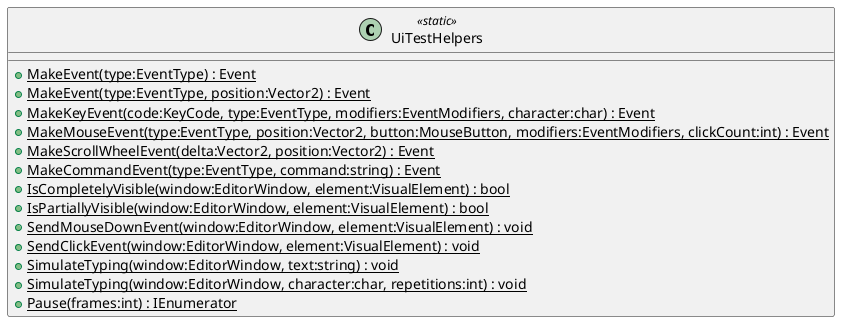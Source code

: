 @startuml
class UiTestHelpers <<static>> {
    + {static} MakeEvent(type:EventType) : Event
    + {static} MakeEvent(type:EventType, position:Vector2) : Event
    + {static} MakeKeyEvent(code:KeyCode, type:EventType, modifiers:EventModifiers, character:char) : Event
    + {static} MakeMouseEvent(type:EventType, position:Vector2, button:MouseButton, modifiers:EventModifiers, clickCount:int) : Event
    + {static} MakeScrollWheelEvent(delta:Vector2, position:Vector2) : Event
    + {static} MakeCommandEvent(type:EventType, command:string) : Event
    + {static} IsCompletelyVisible(window:EditorWindow, element:VisualElement) : bool
    + {static} IsPartiallyVisible(window:EditorWindow, element:VisualElement) : bool
    + {static} SendMouseDownEvent(window:EditorWindow, element:VisualElement) : void
    + {static} SendClickEvent(window:EditorWindow, element:VisualElement) : void
    + {static} SimulateTyping(window:EditorWindow, text:string) : void
    + {static} SimulateTyping(window:EditorWindow, character:char, repetitions:int) : void
    + {static} Pause(frames:int) : IEnumerator
}
@enduml
